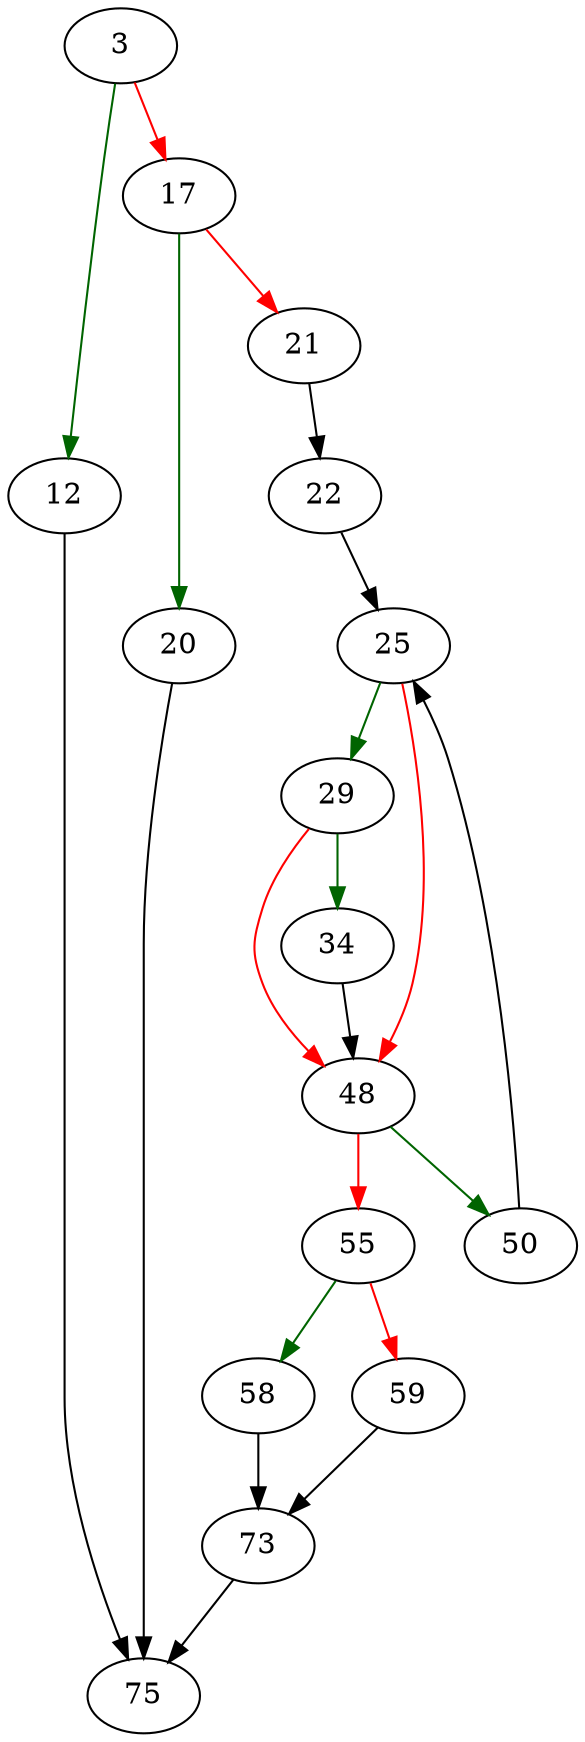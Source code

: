 strict digraph "sqlite3_strnicmp" {
	// Node definitions.
	3 [entry=true];
	12;
	17;
	75;
	20;
	21;
	22;
	25;
	29;
	48;
	34;
	50;
	55;
	58;
	59;
	73;

	// Edge definitions.
	3 -> 12 [
		color=darkgreen
		cond=true
	];
	3 -> 17 [
		color=red
		cond=false
	];
	12 -> 75;
	17 -> 20 [
		color=darkgreen
		cond=true
	];
	17 -> 21 [
		color=red
		cond=false
	];
	20 -> 75;
	21 -> 22;
	22 -> 25;
	25 -> 29 [
		color=darkgreen
		cond=true
	];
	25 -> 48 [
		color=red
		cond=false
	];
	29 -> 48 [
		color=red
		cond=false
	];
	29 -> 34 [
		color=darkgreen
		cond=true
	];
	48 -> 50 [
		color=darkgreen
		cond=true
	];
	48 -> 55 [
		color=red
		cond=false
	];
	34 -> 48;
	50 -> 25;
	55 -> 58 [
		color=darkgreen
		cond=true
	];
	55 -> 59 [
		color=red
		cond=false
	];
	58 -> 73;
	59 -> 73;
	73 -> 75;
}